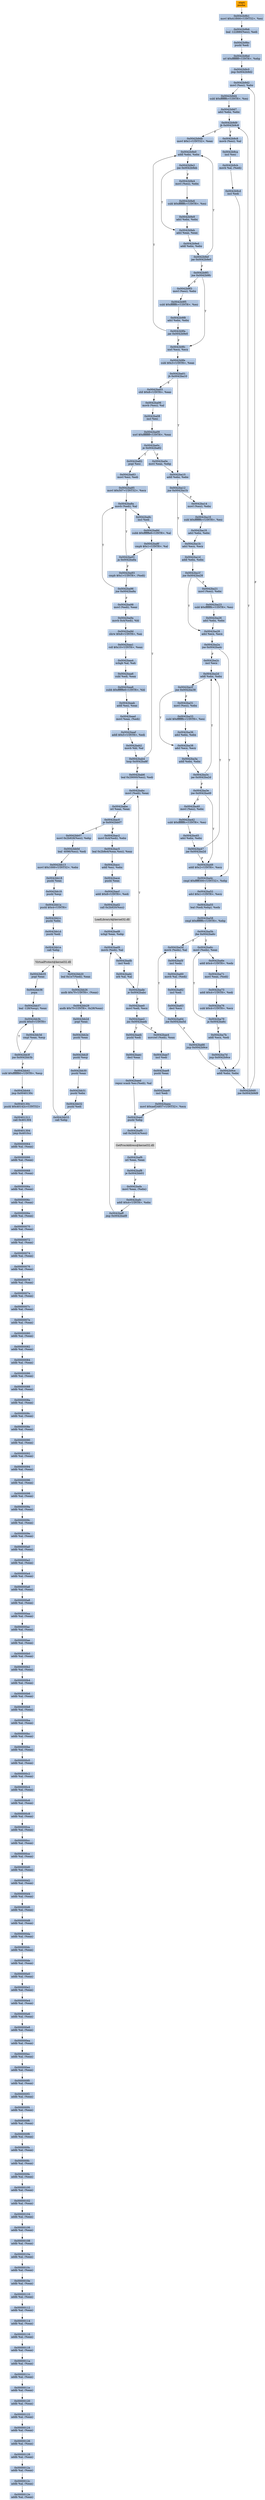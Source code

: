 digraph G {
node[shape=rectangle,style=filled,fillcolor=lightsteelblue,color=lightsteelblue]
bgcolor="transparent"
a0x0042b9b0pusha_[label="start\npusha ",color="lightgrey",fillcolor="orange"];
a0x0042b9b1movl_0x41f000UINT32_esi[label="0x0042b9b1\nmovl $0x41f000<UINT32>, %esi"];
a0x0042b9b6leal__122880esi__edi[label="0x0042b9b6\nleal -122880(%esi), %edi"];
a0x0042b9bcpushl_edi[label="0x0042b9bc\npushl %edi"];
a0x0042b9bdorl_0xffffffffUINT8_ebp[label="0x0042b9bd\norl $0xffffffff<UINT8>, %ebp"];
a0x0042b9c0jmp_0x0042b9d2[label="0x0042b9c0\njmp 0x0042b9d2"];
a0x0042b9d2movl_esi__ebx[label="0x0042b9d2\nmovl (%esi), %ebx"];
a0x0042b9d4subl_0xfffffffcUINT8_esi[label="0x0042b9d4\nsubl $0xfffffffc<UINT8>, %esi"];
a0x0042b9d7adcl_ebx_ebx[label="0x0042b9d7\nadcl %ebx, %ebx"];
a0x0042b9d9jb_0x0042b9c8[label="0x0042b9d9\njb 0x0042b9c8"];
a0x0042b9c8movb_esi__al[label="0x0042b9c8\nmovb (%esi), %al"];
a0x0042b9caincl_esi[label="0x0042b9ca\nincl %esi"];
a0x0042b9cbmovb_al_edi_[label="0x0042b9cb\nmovb %al, (%edi)"];
a0x0042b9cdincl_edi[label="0x0042b9cd\nincl %edi"];
a0x0042b9ceaddl_ebx_ebx[label="0x0042b9ce\naddl %ebx, %ebx"];
a0x0042b9d0jne_0x0042b9d9[label="0x0042b9d0\njne 0x0042b9d9"];
a0x0042b9dbmovl_0x1UINT32_eax[label="0x0042b9db\nmovl $0x1<UINT32>, %eax"];
a0x0042b9e0addl_ebx_ebx[label="0x0042b9e0\naddl %ebx, %ebx"];
a0x0042b9e2jne_0x0042b9eb[label="0x0042b9e2\njne 0x0042b9eb"];
a0x0042b9ebadcl_eax_eax[label="0x0042b9eb\nadcl %eax, %eax"];
a0x0042b9edaddl_ebx_ebx[label="0x0042b9ed\naddl %ebx, %ebx"];
a0x0042b9efjae_0x0042b9e0[label="0x0042b9ef\njae 0x0042b9e0"];
a0x0042b9f1jne_0x0042b9fc[label="0x0042b9f1\njne 0x0042b9fc"];
a0x0042b9fcxorl_ecx_ecx[label="0x0042b9fc\nxorl %ecx, %ecx"];
a0x0042b9fesubl_0x3UINT8_eax[label="0x0042b9fe\nsubl $0x3<UINT8>, %eax"];
a0x0042ba01jb_0x0042ba10[label="0x0042ba01\njb 0x0042ba10"];
a0x0042ba10addl_ebx_ebx[label="0x0042ba10\naddl %ebx, %ebx"];
a0x0042ba12jne_0x0042ba1b[label="0x0042ba12\njne 0x0042ba1b"];
a0x0042ba1badcl_ecx_ecx[label="0x0042ba1b\nadcl %ecx, %ecx"];
a0x0042ba1daddl_ebx_ebx[label="0x0042ba1d\naddl %ebx, %ebx"];
a0x0042ba1fjne_0x0042ba28[label="0x0042ba1f\njne 0x0042ba28"];
a0x0042ba28adcl_ecx_ecx[label="0x0042ba28\nadcl %ecx, %ecx"];
a0x0042ba2ajne_0x0042ba4c[label="0x0042ba2a\njne 0x0042ba4c"];
a0x0042ba2cincl_ecx[label="0x0042ba2c\nincl %ecx"];
a0x0042ba2daddl_ebx_ebx[label="0x0042ba2d\naddl %ebx, %ebx"];
a0x0042ba2fjne_0x0042ba38[label="0x0042ba2f\njne 0x0042ba38"];
a0x0042ba38adcl_ecx_ecx[label="0x0042ba38\nadcl %ecx, %ecx"];
a0x0042ba3aaddl_ebx_ebx[label="0x0042ba3a\naddl %ebx, %ebx"];
a0x0042ba3cjae_0x0042ba2d[label="0x0042ba3c\njae 0x0042ba2d"];
a0x0042ba3ejne_0x0042ba49[label="0x0042ba3e\njne 0x0042ba49"];
a0x0042ba49addl_0x2UINT8_ecx[label="0x0042ba49\naddl $0x2<UINT8>, %ecx"];
a0x0042ba4ccmpl_0xfffff300UINT32_ebp[label="0x0042ba4c\ncmpl $0xfffff300<UINT32>, %ebp"];
a0x0042ba52adcl_0x1UINT8_ecx[label="0x0042ba52\nadcl $0x1<UINT8>, %ecx"];
a0x0042ba55leal_ediebp__edx[label="0x0042ba55\nleal (%edi,%ebp), %edx"];
a0x0042ba58cmpl_0xfffffffcUINT8_ebp[label="0x0042ba58\ncmpl $0xfffffffc<UINT8>, %ebp"];
a0x0042ba5bjbe_0x0042ba6c[label="0x0042ba5b\njbe 0x0042ba6c"];
a0x0042ba5dmovb_edx__al[label="0x0042ba5d\nmovb (%edx), %al"];
a0x0042ba5fincl_edx[label="0x0042ba5f\nincl %edx"];
a0x0042ba60movb_al_edi_[label="0x0042ba60\nmovb %al, (%edi)"];
a0x0042ba62incl_edi[label="0x0042ba62\nincl %edi"];
a0x0042ba63decl_ecx[label="0x0042ba63\ndecl %ecx"];
a0x0042ba64jne_0x0042ba5d[label="0x0042ba64\njne 0x0042ba5d"];
a0x0042ba66jmp_0x0042b9ce[label="0x0042ba66\njmp 0x0042b9ce"];
a0x0042b9e4movl_esi__ebx[label="0x0042b9e4\nmovl (%esi), %ebx"];
a0x0042b9e6subl_0xfffffffcUINT8_esi[label="0x0042b9e6\nsubl $0xfffffffc<UINT8>, %esi"];
a0x0042b9e9adcl_ebx_ebx[label="0x0042b9e9\nadcl %ebx, %ebx"];
a0x0042ba03shll_0x8UINT8_eax[label="0x0042ba03\nshll $0x8<UINT8>, %eax"];
a0x0042ba06movb_esi__al[label="0x0042ba06\nmovb (%esi), %al"];
a0x0042ba08incl_esi[label="0x0042ba08\nincl %esi"];
a0x0042ba09xorl_0xffffffffUINT8_eax[label="0x0042ba09\nxorl $0xffffffff<UINT8>, %eax"];
a0x0042ba0cje_0x0042ba82[label="0x0042ba0c\nje 0x0042ba82"];
a0x0042ba0emovl_eax_ebp[label="0x0042ba0e\nmovl %eax, %ebp"];
a0x0042ba6cmovl_edx__eax[label="0x0042ba6c\nmovl (%edx), %eax"];
a0x0042ba6eaddl_0x4UINT8_edx[label="0x0042ba6e\naddl $0x4<UINT8>, %edx"];
a0x0042ba71movl_eax_edi_[label="0x0042ba71\nmovl %eax, (%edi)"];
a0x0042ba73addl_0x4UINT8_edi[label="0x0042ba73\naddl $0x4<UINT8>, %edi"];
a0x0042ba76subl_0x4UINT8_ecx[label="0x0042ba76\nsubl $0x4<UINT8>, %ecx"];
a0x0042ba79ja_0x0042ba6c[label="0x0042ba79\nja 0x0042ba6c"];
a0x0042ba7baddl_ecx_edi[label="0x0042ba7b\naddl %ecx, %edi"];
a0x0042ba7djmp_0x0042b9ce[label="0x0042ba7d\njmp 0x0042b9ce"];
a0x0042ba21movl_esi__ebx[label="0x0042ba21\nmovl (%esi), %ebx"];
a0x0042ba23subl_0xfffffffcUINT8_esi[label="0x0042ba23\nsubl $0xfffffffc<UINT8>, %esi"];
a0x0042ba26adcl_ebx_ebx[label="0x0042ba26\nadcl %ebx, %ebx"];
a0x0042ba40movl_esi__ebx[label="0x0042ba40\nmovl (%esi), %ebx"];
a0x0042ba42subl_0xfffffffcUINT8_esi[label="0x0042ba42\nsubl $0xfffffffc<UINT8>, %esi"];
a0x0042ba45adcl_ebx_ebx[label="0x0042ba45\nadcl %ebx, %ebx"];
a0x0042ba47jae_0x0042ba2d[label="0x0042ba47\njae 0x0042ba2d"];
a0x0042ba14movl_esi__ebx[label="0x0042ba14\nmovl (%esi), %ebx"];
a0x0042ba16subl_0xfffffffcUINT8_esi[label="0x0042ba16\nsubl $0xfffffffc<UINT8>, %esi"];
a0x0042ba19adcl_ebx_ebx[label="0x0042ba19\nadcl %ebx, %ebx"];
a0x0042b9f3movl_esi__ebx[label="0x0042b9f3\nmovl (%esi), %ebx"];
a0x0042b9f5subl_0xfffffffcUINT8_esi[label="0x0042b9f5\nsubl $0xfffffffc<UINT8>, %esi"];
a0x0042b9f8adcl_ebx_ebx[label="0x0042b9f8\nadcl %ebx, %ebx"];
a0x0042b9fajae_0x0042b9e0[label="0x0042b9fa\njae 0x0042b9e0"];
a0x0042ba31movl_esi__ebx[label="0x0042ba31\nmovl (%esi), %ebx"];
a0x0042ba33subl_0xfffffffcUINT8_esi[label="0x0042ba33\nsubl $0xfffffffc<UINT8>, %esi"];
a0x0042ba36adcl_ebx_ebx[label="0x0042ba36\nadcl %ebx, %ebx"];
a0x0042ba82popl_esi[label="0x0042ba82\npopl %esi"];
a0x0042ba83movl_esi_edi[label="0x0042ba83\nmovl %esi, %edi"];
a0x0042ba85movl_0x507UINT32_ecx[label="0x0042ba85\nmovl $0x507<UINT32>, %ecx"];
a0x0042ba8amovb_edi__al[label="0x0042ba8a\nmovb (%edi), %al"];
a0x0042ba8cincl_edi[label="0x0042ba8c\nincl %edi"];
a0x0042ba8dsubb_0xffffffe8UINT8_al[label="0x0042ba8d\nsubb $0xffffffe8<UINT8>, %al"];
a0x0042ba8fcmpb_0x1UINT8_al[label="0x0042ba8f\ncmpb $0x1<UINT8>, %al"];
a0x0042ba91ja_0x0042ba8a[label="0x0042ba91\nja 0x0042ba8a"];
a0x0042ba93cmpb_0x1UINT8_edi_[label="0x0042ba93\ncmpb $0x1<UINT8>, (%edi)"];
a0x0042ba96jne_0x0042ba8a[label="0x0042ba96\njne 0x0042ba8a"];
a0x0042ba98movl_edi__eax[label="0x0042ba98\nmovl (%edi), %eax"];
a0x0042ba9amovb_0x4edi__bl[label="0x0042ba9a\nmovb 0x4(%edi), %bl"];
a0x0042ba9dshrw_0x8UINT8_ax[label="0x0042ba9d\nshrw $0x8<UINT8>, %ax"];
a0x0042baa1roll_0x10UINT8_eax[label="0x0042baa1\nroll $0x10<UINT8>, %eax"];
a0x0042baa4xchgb_al_ah[label="0x0042baa4\nxchgb %al, %ah"];
a0x0042baa6subl_edi_eax[label="0x0042baa6\nsubl %edi, %eax"];
a0x0042baa8subb_0xffffffe8UINT8_bl[label="0x0042baa8\nsubb $0xffffffe8<UINT8>, %bl"];
a0x0042baabaddl_esi_eax[label="0x0042baab\naddl %esi, %eax"];
a0x0042baadmovl_eax_edi_[label="0x0042baad\nmovl %eax, (%edi)"];
a0x0042baafaddl_0x5UINT8_edi[label="0x0042baaf\naddl $0x5<UINT8>, %edi"];
a0x0042bab2movb_bl_al[label="0x0042bab2\nmovb %bl, %al"];
a0x0042bab4loop_0x0042ba8f[label="0x0042bab4\nloop 0x0042ba8f"];
a0x0042bab6leal_0x29000esi__edi[label="0x0042bab6\nleal 0x29000(%esi), %edi"];
a0x0042babcmovl_edi__eax[label="0x0042babc\nmovl (%edi), %eax"];
a0x0042babeorl_eax_eax[label="0x0042babe\norl %eax, %eax"];
a0x0042bac0je_0x0042bb07[label="0x0042bac0\nje 0x0042bb07"];
a0x0042bac2movl_0x4edi__ebx[label="0x0042bac2\nmovl 0x4(%edi), %ebx"];
a0x0042bac5leal_0x2b8e4eaxesi__eax[label="0x0042bac5\nleal 0x2b8e4(%eax,%esi), %eax"];
a0x0042baccaddl_esi_ebx[label="0x0042bacc\naddl %esi, %ebx"];
a0x0042bacepushl_eax[label="0x0042bace\npushl %eax"];
a0x0042bacfaddl_0x8UINT8_edi[label="0x0042bacf\naddl $0x8<UINT8>, %edi"];
a0x0042bad2call_0x2b920esi_[label="0x0042bad2\ncall 0x2b920(%esi)"];
LoadLibraryA_kernel32_dll[label="LoadLibraryA@kernel32.dll",color="lightgrey",fillcolor="lightgrey"];
a0x0042bad8xchgl_eax_ebp[label="0x0042bad8\nxchgl %eax, %ebp"];
a0x0042bad9movb_edi__al[label="0x0042bad9\nmovb (%edi), %al"];
a0x0042badbincl_edi[label="0x0042badb\nincl %edi"];
a0x0042badcorb_al_al[label="0x0042badc\norb %al, %al"];
a0x0042badeje_0x0042babc[label="0x0042bade\nje 0x0042babc"];
a0x0042bae0movl_edi_ecx[label="0x0042bae0\nmovl %edi, %ecx"];
a0x0042bae2jns_0x0042baeb[label="0x0042bae2\njns 0x0042baeb"];
a0x0042baebpushl_edi[label="0x0042baeb\npushl %edi"];
a0x0042baecdecl_eax[label="0x0042baec\ndecl %eax"];
a0x0042baedrepnz_scasb_es_edi__al[label="0x0042baed\nrepnz scasb %es:(%edi), %al"];
a0x0042baefpushl_ebp[label="0x0042baef\npushl %ebp"];
a0x0042baf0call_0x2b924esi_[label="0x0042baf0\ncall 0x2b924(%esi)"];
GetProcAddress_kernel32_dll[label="GetProcAddress@kernel32.dll",color="lightgrey",fillcolor="lightgrey"];
a0x0042baf6orl_eax_eax[label="0x0042baf6\norl %eax, %eax"];
a0x0042baf8je_0x0042bb01[label="0x0042baf8\nje 0x0042bb01"];
a0x0042bafamovl_eax_ebx_[label="0x0042bafa\nmovl %eax, (%ebx)"];
a0x0042bafcaddl_0x4UINT8_ebx[label="0x0042bafc\naddl $0x4<UINT8>, %ebx"];
a0x0042baffjmp_0x0042bad9[label="0x0042baff\njmp 0x0042bad9"];
a0x0042bae4movzwl_edi__eax[label="0x0042bae4\nmovzwl (%edi), %eax"];
a0x0042bae7incl_edi[label="0x0042bae7\nincl %edi"];
a0x0042bae8pushl_eax[label="0x0042bae8\npushl %eax"];
a0x0042bae9incl_edi[label="0x0042bae9\nincl %edi"];
a0x0042baeamovl_0xaef24857UINT32_ecx[label="0x0042baea\nmovl $0xaef24857<UINT32>, %ecx"];
a0x0042bb07movl_0x2b928esi__ebp[label="0x0042bb07\nmovl 0x2b928(%esi), %ebp"];
a0x0042bb0dleal__4096esi__edi[label="0x0042bb0d\nleal -4096(%esi), %edi"];
a0x0042bb13movl_0x1000UINT32_ebx[label="0x0042bb13\nmovl $0x1000<UINT32>, %ebx"];
a0x0042bb18pushl_eax[label="0x0042bb18\npushl %eax"];
a0x0042bb19pushl_esp[label="0x0042bb19\npushl %esp"];
a0x0042bb1apushl_0x4UINT8[label="0x0042bb1a\npushl $0x4<UINT8>"];
a0x0042bb1cpushl_ebx[label="0x0042bb1c\npushl %ebx"];
a0x0042bb1dpushl_edi[label="0x0042bb1d\npushl %edi"];
a0x0042bb1ecall_ebp[label="0x0042bb1e\ncall %ebp"];
VirtualProtect_kernel32_dll[label="VirtualProtect@kernel32.dll",color="lightgrey",fillcolor="lightgrey"];
a0x0042bb20leal_0x1e7edi__eax[label="0x0042bb20\nleal 0x1e7(%edi), %eax"];
a0x0042bb26andb_0x7fUINT8_eax_[label="0x0042bb26\nandb $0x7f<UINT8>, (%eax)"];
a0x0042bb29andb_0x7fUINT8_0x28eax_[label="0x0042bb29\nandb $0x7f<UINT8>, 0x28(%eax)"];
a0x0042bb2dpopl_eax[label="0x0042bb2d\npopl %eax"];
a0x0042bb2epushl_eax[label="0x0042bb2e\npushl %eax"];
a0x0042bb2fpushl_esp[label="0x0042bb2f\npushl %esp"];
a0x0042bb30pushl_eax[label="0x0042bb30\npushl %eax"];
a0x0042bb31pushl_ebx[label="0x0042bb31\npushl %ebx"];
a0x0042bb32pushl_edi[label="0x0042bb32\npushl %edi"];
a0x0042bb33call_ebp[label="0x0042bb33\ncall %ebp"];
a0x0042bb35popl_eax[label="0x0042bb35\npopl %eax"];
a0x0042bb36popa_[label="0x0042bb36\npopa "];
a0x0042bb37leal__128esp__eax[label="0x0042bb37\nleal -128(%esp), %eax"];
a0x0042bb3bpushl_0x0UINT8[label="0x0042bb3b\npushl $0x0<UINT8>"];
a0x0042bb3dcmpl_eax_esp[label="0x0042bb3d\ncmpl %eax, %esp"];
a0x0042bb3fjne_0x0042bb3b[label="0x0042bb3f\njne 0x0042bb3b"];
a0x0042bb41subl_0xffffff80UINT8_esp[label="0x0042bb41\nsubl $0xffffff80<UINT8>, %esp"];
a0x0042bb44jmp_0x0040130c[label="0x0042bb44\njmp 0x0040130c"];
a0x0040130cpushl_0x40142cUINT32[label="0x0040130c\npushl $0x40142c<UINT32>"];
a0x00401311call_0x401304[label="0x00401311\ncall 0x401304"];
a0x00401304jmp_0x4010cc[label="0x00401304\njmp 0x4010cc"];
a0x00000064addb_al_eax_[label="0x00000064\naddb %al, (%eax)"];
a0x00000066addb_al_eax_[label="0x00000066\naddb %al, (%eax)"];
a0x00000068addb_al_eax_[label="0x00000068\naddb %al, (%eax)"];
a0x0000006aaddb_al_eax_[label="0x0000006a\naddb %al, (%eax)"];
a0x0000006caddb_al_eax_[label="0x0000006c\naddb %al, (%eax)"];
a0x0000006eaddb_al_eax_[label="0x0000006e\naddb %al, (%eax)"];
a0x00000070addb_al_eax_[label="0x00000070\naddb %al, (%eax)"];
a0x00000072addb_al_eax_[label="0x00000072\naddb %al, (%eax)"];
a0x00000074addb_al_eax_[label="0x00000074\naddb %al, (%eax)"];
a0x00000076addb_al_eax_[label="0x00000076\naddb %al, (%eax)"];
a0x00000078addb_al_eax_[label="0x00000078\naddb %al, (%eax)"];
a0x0000007aaddb_al_eax_[label="0x0000007a\naddb %al, (%eax)"];
a0x0000007caddb_al_eax_[label="0x0000007c\naddb %al, (%eax)"];
a0x0000007eaddb_al_eax_[label="0x0000007e\naddb %al, (%eax)"];
a0x00000080addb_al_eax_[label="0x00000080\naddb %al, (%eax)"];
a0x00000082addb_al_eax_[label="0x00000082\naddb %al, (%eax)"];
a0x00000084addb_al_eax_[label="0x00000084\naddb %al, (%eax)"];
a0x00000086addb_al_eax_[label="0x00000086\naddb %al, (%eax)"];
a0x00000088addb_al_eax_[label="0x00000088\naddb %al, (%eax)"];
a0x0000008aaddb_al_eax_[label="0x0000008a\naddb %al, (%eax)"];
a0x0000008caddb_al_eax_[label="0x0000008c\naddb %al, (%eax)"];
a0x0000008eaddb_al_eax_[label="0x0000008e\naddb %al, (%eax)"];
a0x00000090addb_al_eax_[label="0x00000090\naddb %al, (%eax)"];
a0x00000092addb_al_eax_[label="0x00000092\naddb %al, (%eax)"];
a0x00000094addb_al_eax_[label="0x00000094\naddb %al, (%eax)"];
a0x00000096addb_al_eax_[label="0x00000096\naddb %al, (%eax)"];
a0x00000098addb_al_eax_[label="0x00000098\naddb %al, (%eax)"];
a0x0000009aaddb_al_eax_[label="0x0000009a\naddb %al, (%eax)"];
a0x0000009caddb_al_eax_[label="0x0000009c\naddb %al, (%eax)"];
a0x0000009eaddb_al_eax_[label="0x0000009e\naddb %al, (%eax)"];
a0x000000a0addb_al_eax_[label="0x000000a0\naddb %al, (%eax)"];
a0x000000a2addb_al_eax_[label="0x000000a2\naddb %al, (%eax)"];
a0x000000a4addb_al_eax_[label="0x000000a4\naddb %al, (%eax)"];
a0x000000a6addb_al_eax_[label="0x000000a6\naddb %al, (%eax)"];
a0x000000a8addb_al_eax_[label="0x000000a8\naddb %al, (%eax)"];
a0x000000aaaddb_al_eax_[label="0x000000aa\naddb %al, (%eax)"];
a0x000000acaddb_al_eax_[label="0x000000ac\naddb %al, (%eax)"];
a0x000000aeaddb_al_eax_[label="0x000000ae\naddb %al, (%eax)"];
a0x000000b0addb_al_eax_[label="0x000000b0\naddb %al, (%eax)"];
a0x000000b2addb_al_eax_[label="0x000000b2\naddb %al, (%eax)"];
a0x000000b4addb_al_eax_[label="0x000000b4\naddb %al, (%eax)"];
a0x000000b6addb_al_eax_[label="0x000000b6\naddb %al, (%eax)"];
a0x000000b8addb_al_eax_[label="0x000000b8\naddb %al, (%eax)"];
a0x000000baaddb_al_eax_[label="0x000000ba\naddb %al, (%eax)"];
a0x000000bcaddb_al_eax_[label="0x000000bc\naddb %al, (%eax)"];
a0x000000beaddb_al_eax_[label="0x000000be\naddb %al, (%eax)"];
a0x000000c0addb_al_eax_[label="0x000000c0\naddb %al, (%eax)"];
a0x000000c2addb_al_eax_[label="0x000000c2\naddb %al, (%eax)"];
a0x000000c4addb_al_eax_[label="0x000000c4\naddb %al, (%eax)"];
a0x000000c6addb_al_eax_[label="0x000000c6\naddb %al, (%eax)"];
a0x000000c8addb_al_eax_[label="0x000000c8\naddb %al, (%eax)"];
a0x000000caaddb_al_eax_[label="0x000000ca\naddb %al, (%eax)"];
a0x000000ccaddb_al_eax_[label="0x000000cc\naddb %al, (%eax)"];
a0x000000ceaddb_al_eax_[label="0x000000ce\naddb %al, (%eax)"];
a0x000000d0addb_al_eax_[label="0x000000d0\naddb %al, (%eax)"];
a0x000000d2addb_al_eax_[label="0x000000d2\naddb %al, (%eax)"];
a0x000000d4addb_al_eax_[label="0x000000d4\naddb %al, (%eax)"];
a0x000000d6addb_al_eax_[label="0x000000d6\naddb %al, (%eax)"];
a0x000000d8addb_al_eax_[label="0x000000d8\naddb %al, (%eax)"];
a0x000000daaddb_al_eax_[label="0x000000da\naddb %al, (%eax)"];
a0x000000dcaddb_al_eax_[label="0x000000dc\naddb %al, (%eax)"];
a0x000000deaddb_al_eax_[label="0x000000de\naddb %al, (%eax)"];
a0x000000e0addb_al_eax_[label="0x000000e0\naddb %al, (%eax)"];
a0x000000e2addb_al_eax_[label="0x000000e2\naddb %al, (%eax)"];
a0x000000e4addb_al_eax_[label="0x000000e4\naddb %al, (%eax)"];
a0x000000e6addb_al_eax_[label="0x000000e6\naddb %al, (%eax)"];
a0x000000e8addb_al_eax_[label="0x000000e8\naddb %al, (%eax)"];
a0x000000eaaddb_al_eax_[label="0x000000ea\naddb %al, (%eax)"];
a0x000000ecaddb_al_eax_[label="0x000000ec\naddb %al, (%eax)"];
a0x000000eeaddb_al_eax_[label="0x000000ee\naddb %al, (%eax)"];
a0x000000f0addb_al_eax_[label="0x000000f0\naddb %al, (%eax)"];
a0x000000f2addb_al_eax_[label="0x000000f2\naddb %al, (%eax)"];
a0x000000f4addb_al_eax_[label="0x000000f4\naddb %al, (%eax)"];
a0x000000f6addb_al_eax_[label="0x000000f6\naddb %al, (%eax)"];
a0x000000f8addb_al_eax_[label="0x000000f8\naddb %al, (%eax)"];
a0x000000faaddb_al_eax_[label="0x000000fa\naddb %al, (%eax)"];
a0x000000fcaddb_al_eax_[label="0x000000fc\naddb %al, (%eax)"];
a0x000000feaddb_al_eax_[label="0x000000fe\naddb %al, (%eax)"];
a0x00000100addb_al_eax_[label="0x00000100\naddb %al, (%eax)"];
a0x00000102addb_al_eax_[label="0x00000102\naddb %al, (%eax)"];
a0x00000104addb_al_eax_[label="0x00000104\naddb %al, (%eax)"];
a0x00000106addb_al_eax_[label="0x00000106\naddb %al, (%eax)"];
a0x00000108addb_al_eax_[label="0x00000108\naddb %al, (%eax)"];
a0x0000010aaddb_al_eax_[label="0x0000010a\naddb %al, (%eax)"];
a0x0000010caddb_al_eax_[label="0x0000010c\naddb %al, (%eax)"];
a0x0000010eaddb_al_eax_[label="0x0000010e\naddb %al, (%eax)"];
a0x00000110addb_al_eax_[label="0x00000110\naddb %al, (%eax)"];
a0x00000112addb_al_eax_[label="0x00000112\naddb %al, (%eax)"];
a0x00000114addb_al_eax_[label="0x00000114\naddb %al, (%eax)"];
a0x00000116addb_al_eax_[label="0x00000116\naddb %al, (%eax)"];
a0x00000118addb_al_eax_[label="0x00000118\naddb %al, (%eax)"];
a0x0000011aaddb_al_eax_[label="0x0000011a\naddb %al, (%eax)"];
a0x0000011caddb_al_eax_[label="0x0000011c\naddb %al, (%eax)"];
a0x0000011eaddb_al_eax_[label="0x0000011e\naddb %al, (%eax)"];
a0x00000120addb_al_eax_[label="0x00000120\naddb %al, (%eax)"];
a0x00000122addb_al_eax_[label="0x00000122\naddb %al, (%eax)"];
a0x00000124addb_al_eax_[label="0x00000124\naddb %al, (%eax)"];
a0x00000126addb_al_eax_[label="0x00000126\naddb %al, (%eax)"];
a0x00000128addb_al_eax_[label="0x00000128\naddb %al, (%eax)"];
a0x0000012aaddb_al_eax_[label="0x0000012a\naddb %al, (%eax)"];
a0x0000012caddb_al_eax_[label="0x0000012c\naddb %al, (%eax)"];
a0x0000012eaddb_al_eax_[label="0x0000012e\naddb %al, (%eax)"];
a0x0042b9b0pusha_ -> a0x0042b9b1movl_0x41f000UINT32_esi [color="#000000"];
a0x0042b9b1movl_0x41f000UINT32_esi -> a0x0042b9b6leal__122880esi__edi [color="#000000"];
a0x0042b9b6leal__122880esi__edi -> a0x0042b9bcpushl_edi [color="#000000"];
a0x0042b9bcpushl_edi -> a0x0042b9bdorl_0xffffffffUINT8_ebp [color="#000000"];
a0x0042b9bdorl_0xffffffffUINT8_ebp -> a0x0042b9c0jmp_0x0042b9d2 [color="#000000"];
a0x0042b9c0jmp_0x0042b9d2 -> a0x0042b9d2movl_esi__ebx [color="#000000"];
a0x0042b9d2movl_esi__ebx -> a0x0042b9d4subl_0xfffffffcUINT8_esi [color="#000000"];
a0x0042b9d4subl_0xfffffffcUINT8_esi -> a0x0042b9d7adcl_ebx_ebx [color="#000000"];
a0x0042b9d7adcl_ebx_ebx -> a0x0042b9d9jb_0x0042b9c8 [color="#000000"];
a0x0042b9d9jb_0x0042b9c8 -> a0x0042b9c8movb_esi__al [color="#000000",label="T"];
a0x0042b9c8movb_esi__al -> a0x0042b9caincl_esi [color="#000000"];
a0x0042b9caincl_esi -> a0x0042b9cbmovb_al_edi_ [color="#000000"];
a0x0042b9cbmovb_al_edi_ -> a0x0042b9cdincl_edi [color="#000000"];
a0x0042b9cdincl_edi -> a0x0042b9ceaddl_ebx_ebx [color="#000000"];
a0x0042b9ceaddl_ebx_ebx -> a0x0042b9d0jne_0x0042b9d9 [color="#000000"];
a0x0042b9d0jne_0x0042b9d9 -> a0x0042b9d9jb_0x0042b9c8 [color="#000000",label="T"];
a0x0042b9d9jb_0x0042b9c8 -> a0x0042b9dbmovl_0x1UINT32_eax [color="#000000",label="F"];
a0x0042b9dbmovl_0x1UINT32_eax -> a0x0042b9e0addl_ebx_ebx [color="#000000"];
a0x0042b9e0addl_ebx_ebx -> a0x0042b9e2jne_0x0042b9eb [color="#000000"];
a0x0042b9e2jne_0x0042b9eb -> a0x0042b9ebadcl_eax_eax [color="#000000",label="T"];
a0x0042b9ebadcl_eax_eax -> a0x0042b9edaddl_ebx_ebx [color="#000000"];
a0x0042b9edaddl_ebx_ebx -> a0x0042b9efjae_0x0042b9e0 [color="#000000"];
a0x0042b9efjae_0x0042b9e0 -> a0x0042b9f1jne_0x0042b9fc [color="#000000",label="F"];
a0x0042b9f1jne_0x0042b9fc -> a0x0042b9fcxorl_ecx_ecx [color="#000000",label="T"];
a0x0042b9fcxorl_ecx_ecx -> a0x0042b9fesubl_0x3UINT8_eax [color="#000000"];
a0x0042b9fesubl_0x3UINT8_eax -> a0x0042ba01jb_0x0042ba10 [color="#000000"];
a0x0042ba01jb_0x0042ba10 -> a0x0042ba10addl_ebx_ebx [color="#000000",label="T"];
a0x0042ba10addl_ebx_ebx -> a0x0042ba12jne_0x0042ba1b [color="#000000"];
a0x0042ba12jne_0x0042ba1b -> a0x0042ba1badcl_ecx_ecx [color="#000000",label="T"];
a0x0042ba1badcl_ecx_ecx -> a0x0042ba1daddl_ebx_ebx [color="#000000"];
a0x0042ba1daddl_ebx_ebx -> a0x0042ba1fjne_0x0042ba28 [color="#000000"];
a0x0042ba1fjne_0x0042ba28 -> a0x0042ba28adcl_ecx_ecx [color="#000000",label="T"];
a0x0042ba28adcl_ecx_ecx -> a0x0042ba2ajne_0x0042ba4c [color="#000000"];
a0x0042ba2ajne_0x0042ba4c -> a0x0042ba2cincl_ecx [color="#000000",label="F"];
a0x0042ba2cincl_ecx -> a0x0042ba2daddl_ebx_ebx [color="#000000"];
a0x0042ba2daddl_ebx_ebx -> a0x0042ba2fjne_0x0042ba38 [color="#000000"];
a0x0042ba2fjne_0x0042ba38 -> a0x0042ba38adcl_ecx_ecx [color="#000000",label="T"];
a0x0042ba38adcl_ecx_ecx -> a0x0042ba3aaddl_ebx_ebx [color="#000000"];
a0x0042ba3aaddl_ebx_ebx -> a0x0042ba3cjae_0x0042ba2d [color="#000000"];
a0x0042ba3cjae_0x0042ba2d -> a0x0042ba2daddl_ebx_ebx [color="#000000",label="T"];
a0x0042ba3cjae_0x0042ba2d -> a0x0042ba3ejne_0x0042ba49 [color="#000000",label="F"];
a0x0042ba3ejne_0x0042ba49 -> a0x0042ba49addl_0x2UINT8_ecx [color="#000000",label="T"];
a0x0042ba49addl_0x2UINT8_ecx -> a0x0042ba4ccmpl_0xfffff300UINT32_ebp [color="#000000"];
a0x0042ba4ccmpl_0xfffff300UINT32_ebp -> a0x0042ba52adcl_0x1UINT8_ecx [color="#000000"];
a0x0042ba52adcl_0x1UINT8_ecx -> a0x0042ba55leal_ediebp__edx [color="#000000"];
a0x0042ba55leal_ediebp__edx -> a0x0042ba58cmpl_0xfffffffcUINT8_ebp [color="#000000"];
a0x0042ba58cmpl_0xfffffffcUINT8_ebp -> a0x0042ba5bjbe_0x0042ba6c [color="#000000"];
a0x0042ba5bjbe_0x0042ba6c -> a0x0042ba5dmovb_edx__al [color="#000000",label="F"];
a0x0042ba5dmovb_edx__al -> a0x0042ba5fincl_edx [color="#000000"];
a0x0042ba5fincl_edx -> a0x0042ba60movb_al_edi_ [color="#000000"];
a0x0042ba60movb_al_edi_ -> a0x0042ba62incl_edi [color="#000000"];
a0x0042ba62incl_edi -> a0x0042ba63decl_ecx [color="#000000"];
a0x0042ba63decl_ecx -> a0x0042ba64jne_0x0042ba5d [color="#000000"];
a0x0042ba64jne_0x0042ba5d -> a0x0042ba5dmovb_edx__al [color="#000000",label="T"];
a0x0042ba64jne_0x0042ba5d -> a0x0042ba66jmp_0x0042b9ce [color="#000000",label="F"];
a0x0042ba66jmp_0x0042b9ce -> a0x0042b9ceaddl_ebx_ebx [color="#000000"];
a0x0042b9e2jne_0x0042b9eb -> a0x0042b9e4movl_esi__ebx [color="#000000",label="F"];
a0x0042b9e4movl_esi__ebx -> a0x0042b9e6subl_0xfffffffcUINT8_esi [color="#000000"];
a0x0042b9e6subl_0xfffffffcUINT8_esi -> a0x0042b9e9adcl_ebx_ebx [color="#000000"];
a0x0042b9e9adcl_ebx_ebx -> a0x0042b9ebadcl_eax_eax [color="#000000"];
a0x0042ba01jb_0x0042ba10 -> a0x0042ba03shll_0x8UINT8_eax [color="#000000",label="F"];
a0x0042ba03shll_0x8UINT8_eax -> a0x0042ba06movb_esi__al [color="#000000"];
a0x0042ba06movb_esi__al -> a0x0042ba08incl_esi [color="#000000"];
a0x0042ba08incl_esi -> a0x0042ba09xorl_0xffffffffUINT8_eax [color="#000000"];
a0x0042ba09xorl_0xffffffffUINT8_eax -> a0x0042ba0cje_0x0042ba82 [color="#000000"];
a0x0042ba0cje_0x0042ba82 -> a0x0042ba0emovl_eax_ebp [color="#000000",label="F"];
a0x0042ba0emovl_eax_ebp -> a0x0042ba10addl_ebx_ebx [color="#000000"];
a0x0042ba2ajne_0x0042ba4c -> a0x0042ba4ccmpl_0xfffff300UINT32_ebp [color="#000000",label="T"];
a0x0042ba5bjbe_0x0042ba6c -> a0x0042ba6cmovl_edx__eax [color="#000000",label="T"];
a0x0042ba6cmovl_edx__eax -> a0x0042ba6eaddl_0x4UINT8_edx [color="#000000"];
a0x0042ba6eaddl_0x4UINT8_edx -> a0x0042ba71movl_eax_edi_ [color="#000000"];
a0x0042ba71movl_eax_edi_ -> a0x0042ba73addl_0x4UINT8_edi [color="#000000"];
a0x0042ba73addl_0x4UINT8_edi -> a0x0042ba76subl_0x4UINT8_ecx [color="#000000"];
a0x0042ba76subl_0x4UINT8_ecx -> a0x0042ba79ja_0x0042ba6c [color="#000000"];
a0x0042ba79ja_0x0042ba6c -> a0x0042ba7baddl_ecx_edi [color="#000000",label="F"];
a0x0042ba7baddl_ecx_edi -> a0x0042ba7djmp_0x0042b9ce [color="#000000"];
a0x0042ba7djmp_0x0042b9ce -> a0x0042b9ceaddl_ebx_ebx [color="#000000"];
a0x0042b9d0jne_0x0042b9d9 -> a0x0042b9d2movl_esi__ebx [color="#000000",label="F"];
a0x0042ba79ja_0x0042ba6c -> a0x0042ba6cmovl_edx__eax [color="#000000",label="T"];
a0x0042ba1fjne_0x0042ba28 -> a0x0042ba21movl_esi__ebx [color="#000000",label="F"];
a0x0042ba21movl_esi__ebx -> a0x0042ba23subl_0xfffffffcUINT8_esi [color="#000000"];
a0x0042ba23subl_0xfffffffcUINT8_esi -> a0x0042ba26adcl_ebx_ebx [color="#000000"];
a0x0042ba26adcl_ebx_ebx -> a0x0042ba28adcl_ecx_ecx [color="#000000"];
a0x0042b9efjae_0x0042b9e0 -> a0x0042b9e0addl_ebx_ebx [color="#000000",label="T"];
a0x0042ba3ejne_0x0042ba49 -> a0x0042ba40movl_esi__ebx [color="#000000",label="F"];
a0x0042ba40movl_esi__ebx -> a0x0042ba42subl_0xfffffffcUINT8_esi [color="#000000"];
a0x0042ba42subl_0xfffffffcUINT8_esi -> a0x0042ba45adcl_ebx_ebx [color="#000000"];
a0x0042ba45adcl_ebx_ebx -> a0x0042ba47jae_0x0042ba2d [color="#000000"];
a0x0042ba47jae_0x0042ba2d -> a0x0042ba49addl_0x2UINT8_ecx [color="#000000",label="F"];
a0x0042ba47jae_0x0042ba2d -> a0x0042ba2daddl_ebx_ebx [color="#000000",label="T"];
a0x0042ba12jne_0x0042ba1b -> a0x0042ba14movl_esi__ebx [color="#000000",label="F"];
a0x0042ba14movl_esi__ebx -> a0x0042ba16subl_0xfffffffcUINT8_esi [color="#000000"];
a0x0042ba16subl_0xfffffffcUINT8_esi -> a0x0042ba19adcl_ebx_ebx [color="#000000"];
a0x0042ba19adcl_ebx_ebx -> a0x0042ba1badcl_ecx_ecx [color="#000000"];
a0x0042b9f1jne_0x0042b9fc -> a0x0042b9f3movl_esi__ebx [color="#000000",label="F"];
a0x0042b9f3movl_esi__ebx -> a0x0042b9f5subl_0xfffffffcUINT8_esi [color="#000000"];
a0x0042b9f5subl_0xfffffffcUINT8_esi -> a0x0042b9f8adcl_ebx_ebx [color="#000000"];
a0x0042b9f8adcl_ebx_ebx -> a0x0042b9fajae_0x0042b9e0 [color="#000000"];
a0x0042b9fajae_0x0042b9e0 -> a0x0042b9fcxorl_ecx_ecx [color="#000000",label="F"];
a0x0042ba2fjne_0x0042ba38 -> a0x0042ba31movl_esi__ebx [color="#000000",label="F"];
a0x0042ba31movl_esi__ebx -> a0x0042ba33subl_0xfffffffcUINT8_esi [color="#000000"];
a0x0042ba33subl_0xfffffffcUINT8_esi -> a0x0042ba36adcl_ebx_ebx [color="#000000"];
a0x0042ba36adcl_ebx_ebx -> a0x0042ba38adcl_ecx_ecx [color="#000000"];
a0x0042b9fajae_0x0042b9e0 -> a0x0042b9e0addl_ebx_ebx [color="#000000",label="T"];
a0x0042ba0cje_0x0042ba82 -> a0x0042ba82popl_esi [color="#000000",label="T"];
a0x0042ba82popl_esi -> a0x0042ba83movl_esi_edi [color="#000000"];
a0x0042ba83movl_esi_edi -> a0x0042ba85movl_0x507UINT32_ecx [color="#000000"];
a0x0042ba85movl_0x507UINT32_ecx -> a0x0042ba8amovb_edi__al [color="#000000"];
a0x0042ba8amovb_edi__al -> a0x0042ba8cincl_edi [color="#000000"];
a0x0042ba8cincl_edi -> a0x0042ba8dsubb_0xffffffe8UINT8_al [color="#000000"];
a0x0042ba8dsubb_0xffffffe8UINT8_al -> a0x0042ba8fcmpb_0x1UINT8_al [color="#000000"];
a0x0042ba8fcmpb_0x1UINT8_al -> a0x0042ba91ja_0x0042ba8a [color="#000000"];
a0x0042ba91ja_0x0042ba8a -> a0x0042ba8amovb_edi__al [color="#000000",label="T"];
a0x0042ba91ja_0x0042ba8a -> a0x0042ba93cmpb_0x1UINT8_edi_ [color="#000000",label="F"];
a0x0042ba93cmpb_0x1UINT8_edi_ -> a0x0042ba96jne_0x0042ba8a [color="#000000"];
a0x0042ba96jne_0x0042ba8a -> a0x0042ba8amovb_edi__al [color="#000000",label="T"];
a0x0042ba96jne_0x0042ba8a -> a0x0042ba98movl_edi__eax [color="#000000",label="F"];
a0x0042ba98movl_edi__eax -> a0x0042ba9amovb_0x4edi__bl [color="#000000"];
a0x0042ba9amovb_0x4edi__bl -> a0x0042ba9dshrw_0x8UINT8_ax [color="#000000"];
a0x0042ba9dshrw_0x8UINT8_ax -> a0x0042baa1roll_0x10UINT8_eax [color="#000000"];
a0x0042baa1roll_0x10UINT8_eax -> a0x0042baa4xchgb_al_ah [color="#000000"];
a0x0042baa4xchgb_al_ah -> a0x0042baa6subl_edi_eax [color="#000000"];
a0x0042baa6subl_edi_eax -> a0x0042baa8subb_0xffffffe8UINT8_bl [color="#000000"];
a0x0042baa8subb_0xffffffe8UINT8_bl -> a0x0042baabaddl_esi_eax [color="#000000"];
a0x0042baabaddl_esi_eax -> a0x0042baadmovl_eax_edi_ [color="#000000"];
a0x0042baadmovl_eax_edi_ -> a0x0042baafaddl_0x5UINT8_edi [color="#000000"];
a0x0042baafaddl_0x5UINT8_edi -> a0x0042bab2movb_bl_al [color="#000000"];
a0x0042bab2movb_bl_al -> a0x0042bab4loop_0x0042ba8f [color="#000000"];
a0x0042bab4loop_0x0042ba8f -> a0x0042ba8fcmpb_0x1UINT8_al [color="#000000",label="T"];
a0x0042bab4loop_0x0042ba8f -> a0x0042bab6leal_0x29000esi__edi [color="#000000",label="F"];
a0x0042bab6leal_0x29000esi__edi -> a0x0042babcmovl_edi__eax [color="#000000"];
a0x0042babcmovl_edi__eax -> a0x0042babeorl_eax_eax [color="#000000"];
a0x0042babeorl_eax_eax -> a0x0042bac0je_0x0042bb07 [color="#000000"];
a0x0042bac0je_0x0042bb07 -> a0x0042bac2movl_0x4edi__ebx [color="#000000",label="F"];
a0x0042bac2movl_0x4edi__ebx -> a0x0042bac5leal_0x2b8e4eaxesi__eax [color="#000000"];
a0x0042bac5leal_0x2b8e4eaxesi__eax -> a0x0042baccaddl_esi_ebx [color="#000000"];
a0x0042baccaddl_esi_ebx -> a0x0042bacepushl_eax [color="#000000"];
a0x0042bacepushl_eax -> a0x0042bacfaddl_0x8UINT8_edi [color="#000000"];
a0x0042bacfaddl_0x8UINT8_edi -> a0x0042bad2call_0x2b920esi_ [color="#000000"];
a0x0042bad2call_0x2b920esi_ -> LoadLibraryA_kernel32_dll [color="#000000"];
LoadLibraryA_kernel32_dll -> a0x0042bad8xchgl_eax_ebp [color="#000000"];
a0x0042bad8xchgl_eax_ebp -> a0x0042bad9movb_edi__al [color="#000000"];
a0x0042bad9movb_edi__al -> a0x0042badbincl_edi [color="#000000"];
a0x0042badbincl_edi -> a0x0042badcorb_al_al [color="#000000"];
a0x0042badcorb_al_al -> a0x0042badeje_0x0042babc [color="#000000"];
a0x0042badeje_0x0042babc -> a0x0042bae0movl_edi_ecx [color="#000000",label="F"];
a0x0042bae0movl_edi_ecx -> a0x0042bae2jns_0x0042baeb [color="#000000"];
a0x0042bae2jns_0x0042baeb -> a0x0042baebpushl_edi [color="#000000",label="T"];
a0x0042baebpushl_edi -> a0x0042baecdecl_eax [color="#000000"];
a0x0042baecdecl_eax -> a0x0042baedrepnz_scasb_es_edi__al [color="#000000"];
a0x0042baedrepnz_scasb_es_edi__al -> a0x0042baefpushl_ebp [color="#000000"];
a0x0042baefpushl_ebp -> a0x0042baf0call_0x2b924esi_ [color="#000000"];
a0x0042baf0call_0x2b924esi_ -> GetProcAddress_kernel32_dll [color="#000000"];
GetProcAddress_kernel32_dll -> a0x0042baf6orl_eax_eax [color="#000000"];
a0x0042baf6orl_eax_eax -> a0x0042baf8je_0x0042bb01 [color="#000000"];
a0x0042baf8je_0x0042bb01 -> a0x0042bafamovl_eax_ebx_ [color="#000000",label="F"];
a0x0042bafamovl_eax_ebx_ -> a0x0042bafcaddl_0x4UINT8_ebx [color="#000000"];
a0x0042bafcaddl_0x4UINT8_ebx -> a0x0042baffjmp_0x0042bad9 [color="#000000"];
a0x0042baffjmp_0x0042bad9 -> a0x0042bad9movb_edi__al [color="#000000"];
a0x0042bae2jns_0x0042baeb -> a0x0042bae4movzwl_edi__eax [color="#000000",label="F"];
a0x0042bae4movzwl_edi__eax -> a0x0042bae7incl_edi [color="#000000"];
a0x0042bae7incl_edi -> a0x0042bae8pushl_eax [color="#000000"];
a0x0042bae8pushl_eax -> a0x0042bae9incl_edi [color="#000000"];
a0x0042bae9incl_edi -> a0x0042baeamovl_0xaef24857UINT32_ecx [color="#000000"];
a0x0042baeamovl_0xaef24857UINT32_ecx -> a0x0042baefpushl_ebp [color="#000000"];
a0x0042badeje_0x0042babc -> a0x0042babcmovl_edi__eax [color="#000000",label="T"];
a0x0042bac0je_0x0042bb07 -> a0x0042bb07movl_0x2b928esi__ebp [color="#000000",label="T"];
a0x0042bb07movl_0x2b928esi__ebp -> a0x0042bb0dleal__4096esi__edi [color="#000000"];
a0x0042bb0dleal__4096esi__edi -> a0x0042bb13movl_0x1000UINT32_ebx [color="#000000"];
a0x0042bb13movl_0x1000UINT32_ebx -> a0x0042bb18pushl_eax [color="#000000"];
a0x0042bb18pushl_eax -> a0x0042bb19pushl_esp [color="#000000"];
a0x0042bb19pushl_esp -> a0x0042bb1apushl_0x4UINT8 [color="#000000"];
a0x0042bb1apushl_0x4UINT8 -> a0x0042bb1cpushl_ebx [color="#000000"];
a0x0042bb1cpushl_ebx -> a0x0042bb1dpushl_edi [color="#000000"];
a0x0042bb1dpushl_edi -> a0x0042bb1ecall_ebp [color="#000000"];
a0x0042bb1ecall_ebp -> VirtualProtect_kernel32_dll [color="#000000"];
VirtualProtect_kernel32_dll -> a0x0042bb20leal_0x1e7edi__eax [color="#000000"];
a0x0042bb20leal_0x1e7edi__eax -> a0x0042bb26andb_0x7fUINT8_eax_ [color="#000000"];
a0x0042bb26andb_0x7fUINT8_eax_ -> a0x0042bb29andb_0x7fUINT8_0x28eax_ [color="#000000"];
a0x0042bb29andb_0x7fUINT8_0x28eax_ -> a0x0042bb2dpopl_eax [color="#000000"];
a0x0042bb2dpopl_eax -> a0x0042bb2epushl_eax [color="#000000"];
a0x0042bb2epushl_eax -> a0x0042bb2fpushl_esp [color="#000000"];
a0x0042bb2fpushl_esp -> a0x0042bb30pushl_eax [color="#000000"];
a0x0042bb30pushl_eax -> a0x0042bb31pushl_ebx [color="#000000"];
a0x0042bb31pushl_ebx -> a0x0042bb32pushl_edi [color="#000000"];
a0x0042bb32pushl_edi -> a0x0042bb33call_ebp [color="#000000"];
a0x0042bb33call_ebp -> VirtualProtect_kernel32_dll [color="#000000"];
VirtualProtect_kernel32_dll -> a0x0042bb35popl_eax [color="#000000"];
a0x0042bb35popl_eax -> a0x0042bb36popa_ [color="#000000"];
a0x0042bb36popa_ -> a0x0042bb37leal__128esp__eax [color="#000000"];
a0x0042bb37leal__128esp__eax -> a0x0042bb3bpushl_0x0UINT8 [color="#000000"];
a0x0042bb3bpushl_0x0UINT8 -> a0x0042bb3dcmpl_eax_esp [color="#000000"];
a0x0042bb3dcmpl_eax_esp -> a0x0042bb3fjne_0x0042bb3b [color="#000000"];
a0x0042bb3fjne_0x0042bb3b -> a0x0042bb3bpushl_0x0UINT8 [color="#000000",label="T"];
a0x0042bb3fjne_0x0042bb3b -> a0x0042bb41subl_0xffffff80UINT8_esp [color="#000000",label="F"];
a0x0042bb41subl_0xffffff80UINT8_esp -> a0x0042bb44jmp_0x0040130c [color="#000000"];
a0x0042bb44jmp_0x0040130c -> a0x0040130cpushl_0x40142cUINT32 [color="#000000"];
a0x0040130cpushl_0x40142cUINT32 -> a0x00401311call_0x401304 [color="#000000"];
a0x00401311call_0x401304 -> a0x00401304jmp_0x4010cc [color="#000000"];
a0x00401304jmp_0x4010cc -> a0x00000064addb_al_eax_ [color="#000000"];
a0x00000064addb_al_eax_ -> a0x00000066addb_al_eax_ [color="#000000"];
a0x00000066addb_al_eax_ -> a0x00000068addb_al_eax_ [color="#000000"];
a0x00000068addb_al_eax_ -> a0x0000006aaddb_al_eax_ [color="#000000"];
a0x0000006aaddb_al_eax_ -> a0x0000006caddb_al_eax_ [color="#000000"];
a0x0000006caddb_al_eax_ -> a0x0000006eaddb_al_eax_ [color="#000000"];
a0x0000006eaddb_al_eax_ -> a0x00000070addb_al_eax_ [color="#000000"];
a0x00000070addb_al_eax_ -> a0x00000072addb_al_eax_ [color="#000000"];
a0x00000072addb_al_eax_ -> a0x00000074addb_al_eax_ [color="#000000"];
a0x00000074addb_al_eax_ -> a0x00000076addb_al_eax_ [color="#000000"];
a0x00000076addb_al_eax_ -> a0x00000078addb_al_eax_ [color="#000000"];
a0x00000078addb_al_eax_ -> a0x0000007aaddb_al_eax_ [color="#000000"];
a0x0000007aaddb_al_eax_ -> a0x0000007caddb_al_eax_ [color="#000000"];
a0x0000007caddb_al_eax_ -> a0x0000007eaddb_al_eax_ [color="#000000"];
a0x0000007eaddb_al_eax_ -> a0x00000080addb_al_eax_ [color="#000000"];
a0x00000080addb_al_eax_ -> a0x00000082addb_al_eax_ [color="#000000"];
a0x00000082addb_al_eax_ -> a0x00000084addb_al_eax_ [color="#000000"];
a0x00000084addb_al_eax_ -> a0x00000086addb_al_eax_ [color="#000000"];
a0x00000086addb_al_eax_ -> a0x00000088addb_al_eax_ [color="#000000"];
a0x00000088addb_al_eax_ -> a0x0000008aaddb_al_eax_ [color="#000000"];
a0x0000008aaddb_al_eax_ -> a0x0000008caddb_al_eax_ [color="#000000"];
a0x0000008caddb_al_eax_ -> a0x0000008eaddb_al_eax_ [color="#000000"];
a0x0000008eaddb_al_eax_ -> a0x00000090addb_al_eax_ [color="#000000"];
a0x00000090addb_al_eax_ -> a0x00000092addb_al_eax_ [color="#000000"];
a0x00000092addb_al_eax_ -> a0x00000094addb_al_eax_ [color="#000000"];
a0x00000094addb_al_eax_ -> a0x00000096addb_al_eax_ [color="#000000"];
a0x00000096addb_al_eax_ -> a0x00000098addb_al_eax_ [color="#000000"];
a0x00000098addb_al_eax_ -> a0x0000009aaddb_al_eax_ [color="#000000"];
a0x0000009aaddb_al_eax_ -> a0x0000009caddb_al_eax_ [color="#000000"];
a0x0000009caddb_al_eax_ -> a0x0000009eaddb_al_eax_ [color="#000000"];
a0x0000009eaddb_al_eax_ -> a0x000000a0addb_al_eax_ [color="#000000"];
a0x000000a0addb_al_eax_ -> a0x000000a2addb_al_eax_ [color="#000000"];
a0x000000a2addb_al_eax_ -> a0x000000a4addb_al_eax_ [color="#000000"];
a0x000000a4addb_al_eax_ -> a0x000000a6addb_al_eax_ [color="#000000"];
a0x000000a6addb_al_eax_ -> a0x000000a8addb_al_eax_ [color="#000000"];
a0x000000a8addb_al_eax_ -> a0x000000aaaddb_al_eax_ [color="#000000"];
a0x000000aaaddb_al_eax_ -> a0x000000acaddb_al_eax_ [color="#000000"];
a0x000000acaddb_al_eax_ -> a0x000000aeaddb_al_eax_ [color="#000000"];
a0x000000aeaddb_al_eax_ -> a0x000000b0addb_al_eax_ [color="#000000"];
a0x000000b0addb_al_eax_ -> a0x000000b2addb_al_eax_ [color="#000000"];
a0x000000b2addb_al_eax_ -> a0x000000b4addb_al_eax_ [color="#000000"];
a0x000000b4addb_al_eax_ -> a0x000000b6addb_al_eax_ [color="#000000"];
a0x000000b6addb_al_eax_ -> a0x000000b8addb_al_eax_ [color="#000000"];
a0x000000b8addb_al_eax_ -> a0x000000baaddb_al_eax_ [color="#000000"];
a0x000000baaddb_al_eax_ -> a0x000000bcaddb_al_eax_ [color="#000000"];
a0x000000bcaddb_al_eax_ -> a0x000000beaddb_al_eax_ [color="#000000"];
a0x000000beaddb_al_eax_ -> a0x000000c0addb_al_eax_ [color="#000000"];
a0x000000c0addb_al_eax_ -> a0x000000c2addb_al_eax_ [color="#000000"];
a0x000000c2addb_al_eax_ -> a0x000000c4addb_al_eax_ [color="#000000"];
a0x000000c4addb_al_eax_ -> a0x000000c6addb_al_eax_ [color="#000000"];
a0x000000c6addb_al_eax_ -> a0x000000c8addb_al_eax_ [color="#000000"];
a0x000000c8addb_al_eax_ -> a0x000000caaddb_al_eax_ [color="#000000"];
a0x000000caaddb_al_eax_ -> a0x000000ccaddb_al_eax_ [color="#000000"];
a0x000000ccaddb_al_eax_ -> a0x000000ceaddb_al_eax_ [color="#000000"];
a0x000000ceaddb_al_eax_ -> a0x000000d0addb_al_eax_ [color="#000000"];
a0x000000d0addb_al_eax_ -> a0x000000d2addb_al_eax_ [color="#000000"];
a0x000000d2addb_al_eax_ -> a0x000000d4addb_al_eax_ [color="#000000"];
a0x000000d4addb_al_eax_ -> a0x000000d6addb_al_eax_ [color="#000000"];
a0x000000d6addb_al_eax_ -> a0x000000d8addb_al_eax_ [color="#000000"];
a0x000000d8addb_al_eax_ -> a0x000000daaddb_al_eax_ [color="#000000"];
a0x000000daaddb_al_eax_ -> a0x000000dcaddb_al_eax_ [color="#000000"];
a0x000000dcaddb_al_eax_ -> a0x000000deaddb_al_eax_ [color="#000000"];
a0x000000deaddb_al_eax_ -> a0x000000e0addb_al_eax_ [color="#000000"];
a0x000000e0addb_al_eax_ -> a0x000000e2addb_al_eax_ [color="#000000"];
a0x000000e2addb_al_eax_ -> a0x000000e4addb_al_eax_ [color="#000000"];
a0x000000e4addb_al_eax_ -> a0x000000e6addb_al_eax_ [color="#000000"];
a0x000000e6addb_al_eax_ -> a0x000000e8addb_al_eax_ [color="#000000"];
a0x000000e8addb_al_eax_ -> a0x000000eaaddb_al_eax_ [color="#000000"];
a0x000000eaaddb_al_eax_ -> a0x000000ecaddb_al_eax_ [color="#000000"];
a0x000000ecaddb_al_eax_ -> a0x000000eeaddb_al_eax_ [color="#000000"];
a0x000000eeaddb_al_eax_ -> a0x000000f0addb_al_eax_ [color="#000000"];
a0x000000f0addb_al_eax_ -> a0x000000f2addb_al_eax_ [color="#000000"];
a0x000000f2addb_al_eax_ -> a0x000000f4addb_al_eax_ [color="#000000"];
a0x000000f4addb_al_eax_ -> a0x000000f6addb_al_eax_ [color="#000000"];
a0x000000f6addb_al_eax_ -> a0x000000f8addb_al_eax_ [color="#000000"];
a0x000000f8addb_al_eax_ -> a0x000000faaddb_al_eax_ [color="#000000"];
a0x000000faaddb_al_eax_ -> a0x000000fcaddb_al_eax_ [color="#000000"];
a0x000000fcaddb_al_eax_ -> a0x000000feaddb_al_eax_ [color="#000000"];
a0x000000feaddb_al_eax_ -> a0x00000100addb_al_eax_ [color="#000000"];
a0x00000100addb_al_eax_ -> a0x00000102addb_al_eax_ [color="#000000"];
a0x00000102addb_al_eax_ -> a0x00000104addb_al_eax_ [color="#000000"];
a0x00000104addb_al_eax_ -> a0x00000106addb_al_eax_ [color="#000000"];
a0x00000106addb_al_eax_ -> a0x00000108addb_al_eax_ [color="#000000"];
a0x00000108addb_al_eax_ -> a0x0000010aaddb_al_eax_ [color="#000000"];
a0x0000010aaddb_al_eax_ -> a0x0000010caddb_al_eax_ [color="#000000"];
a0x0000010caddb_al_eax_ -> a0x0000010eaddb_al_eax_ [color="#000000"];
a0x0000010eaddb_al_eax_ -> a0x00000110addb_al_eax_ [color="#000000"];
a0x00000110addb_al_eax_ -> a0x00000112addb_al_eax_ [color="#000000"];
a0x00000112addb_al_eax_ -> a0x00000114addb_al_eax_ [color="#000000"];
a0x00000114addb_al_eax_ -> a0x00000116addb_al_eax_ [color="#000000"];
a0x00000116addb_al_eax_ -> a0x00000118addb_al_eax_ [color="#000000"];
a0x00000118addb_al_eax_ -> a0x0000011aaddb_al_eax_ [color="#000000"];
a0x0000011aaddb_al_eax_ -> a0x0000011caddb_al_eax_ [color="#000000"];
a0x0000011caddb_al_eax_ -> a0x0000011eaddb_al_eax_ [color="#000000"];
a0x0000011eaddb_al_eax_ -> a0x00000120addb_al_eax_ [color="#000000"];
a0x00000120addb_al_eax_ -> a0x00000122addb_al_eax_ [color="#000000"];
a0x00000122addb_al_eax_ -> a0x00000124addb_al_eax_ [color="#000000"];
a0x00000124addb_al_eax_ -> a0x00000126addb_al_eax_ [color="#000000"];
a0x00000126addb_al_eax_ -> a0x00000128addb_al_eax_ [color="#000000"];
a0x00000128addb_al_eax_ -> a0x0000012aaddb_al_eax_ [color="#000000"];
a0x0000012aaddb_al_eax_ -> a0x0000012caddb_al_eax_ [color="#000000"];
a0x0000012caddb_al_eax_ -> a0x0000012eaddb_al_eax_ [color="#000000"];
}
